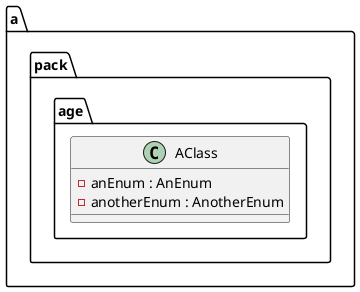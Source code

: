 @startuml

package a.pack.age {

	class AClass {
		- anEnum : AnEnum
		- anotherEnum : AnotherEnum
	}

}

@enduml